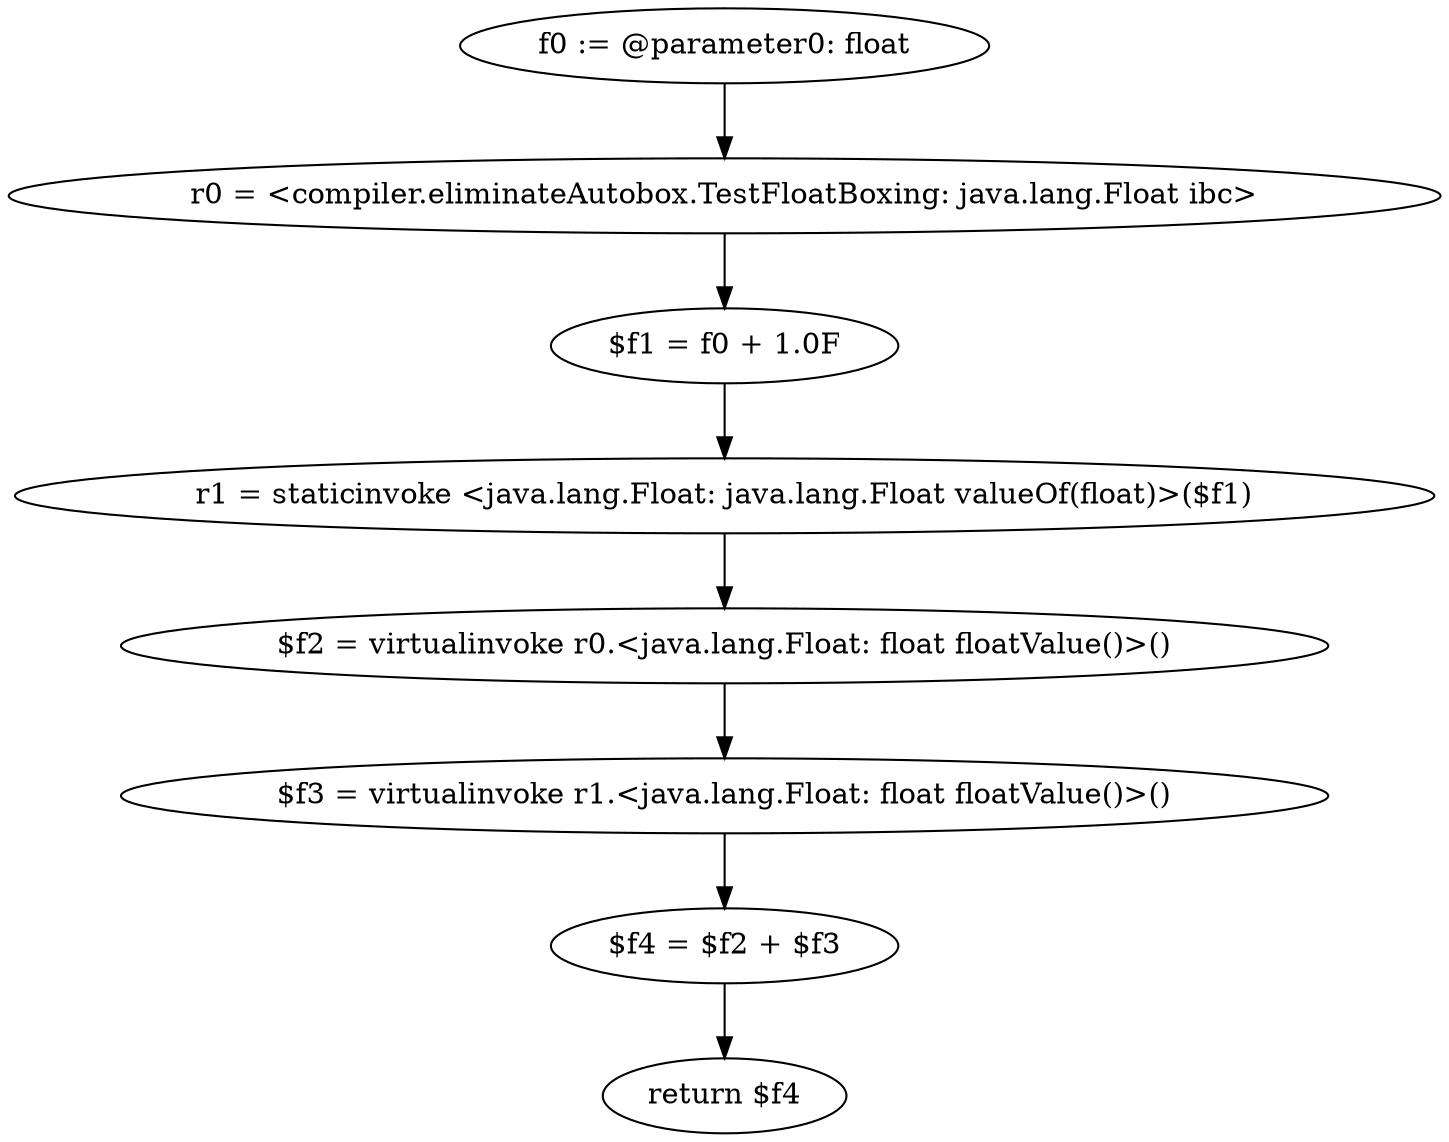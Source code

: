 digraph "unitGraph" {
    "f0 := @parameter0: float"
    "r0 = <compiler.eliminateAutobox.TestFloatBoxing: java.lang.Float ibc>"
    "$f1 = f0 + 1.0F"
    "r1 = staticinvoke <java.lang.Float: java.lang.Float valueOf(float)>($f1)"
    "$f2 = virtualinvoke r0.<java.lang.Float: float floatValue()>()"
    "$f3 = virtualinvoke r1.<java.lang.Float: float floatValue()>()"
    "$f4 = $f2 + $f3"
    "return $f4"
    "f0 := @parameter0: float"->"r0 = <compiler.eliminateAutobox.TestFloatBoxing: java.lang.Float ibc>";
    "r0 = <compiler.eliminateAutobox.TestFloatBoxing: java.lang.Float ibc>"->"$f1 = f0 + 1.0F";
    "$f1 = f0 + 1.0F"->"r1 = staticinvoke <java.lang.Float: java.lang.Float valueOf(float)>($f1)";
    "r1 = staticinvoke <java.lang.Float: java.lang.Float valueOf(float)>($f1)"->"$f2 = virtualinvoke r0.<java.lang.Float: float floatValue()>()";
    "$f2 = virtualinvoke r0.<java.lang.Float: float floatValue()>()"->"$f3 = virtualinvoke r1.<java.lang.Float: float floatValue()>()";
    "$f3 = virtualinvoke r1.<java.lang.Float: float floatValue()>()"->"$f4 = $f2 + $f3";
    "$f4 = $f2 + $f3"->"return $f4";
}
